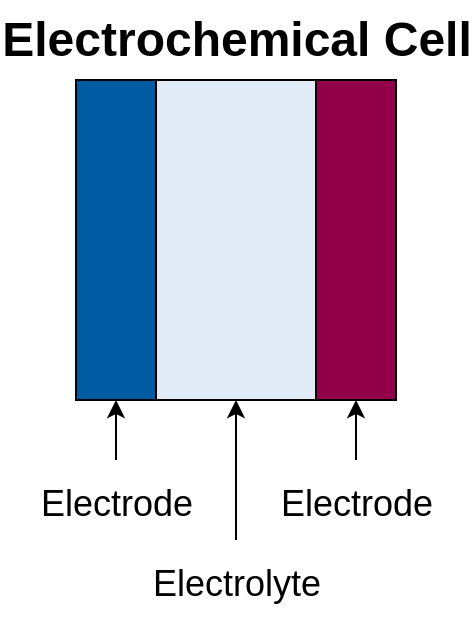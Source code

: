 <mxfile>
    <diagram id="5ydP_mNCoAJ0G2GhFtXP" name="Page-1">
        <mxGraphModel dx="869" dy="469" grid="1" gridSize="10" guides="1" tooltips="1" connect="1" arrows="1" fold="1" page="1" pageScale="1" pageWidth="850" pageHeight="1100" math="0" shadow="0">
            <root>
                <mxCell id="0"/>
                <mxCell id="1" parent="0"/>
                <mxCell id="2" value="" style="rounded=0;whiteSpace=wrap;html=1;fillColor=#005CA2;" vertex="1" parent="1">
                    <mxGeometry x="160" y="80" width="40" height="160" as="geometry"/>
                </mxCell>
                <mxCell id="3" value="" style="rounded=0;whiteSpace=wrap;html=1;fillColor=#E1EBf8;" vertex="1" parent="1">
                    <mxGeometry x="200" y="80" width="80" height="160" as="geometry"/>
                </mxCell>
                <mxCell id="4" value="" style="rounded=0;whiteSpace=wrap;html=1;fillColor=#920048;" vertex="1" parent="1">
                    <mxGeometry x="280" y="80" width="40" height="160" as="geometry"/>
                </mxCell>
                <mxCell id="8" style="edgeStyle=none;html=1;exitX=0.5;exitY=0;exitDx=0;exitDy=0;fontSize=18;" edge="1" parent="1" source="5" target="2">
                    <mxGeometry relative="1" as="geometry"/>
                </mxCell>
                <mxCell id="5" value="&lt;span style=&quot;font-weight: normal;&quot;&gt;&lt;font style=&quot;font-size: 18px;&quot;&gt;Electrode&lt;/font&gt;&lt;/span&gt;" style="text;strokeColor=none;fillColor=none;html=1;fontSize=24;fontStyle=1;verticalAlign=middle;align=center;" vertex="1" parent="1">
                    <mxGeometry x="130" y="270" width="100" height="40" as="geometry"/>
                </mxCell>
                <mxCell id="9" style="edgeStyle=none;html=1;exitX=0.5;exitY=0;exitDx=0;exitDy=0;entryX=0.5;entryY=1;entryDx=0;entryDy=0;fontSize=18;" edge="1" parent="1" source="6" target="4">
                    <mxGeometry relative="1" as="geometry"/>
                </mxCell>
                <mxCell id="6" value="&lt;span style=&quot;font-weight: normal;&quot;&gt;&lt;font style=&quot;font-size: 18px;&quot;&gt;Electrode&lt;/font&gt;&lt;/span&gt;" style="text;strokeColor=none;fillColor=none;html=1;fontSize=24;fontStyle=1;verticalAlign=middle;align=center;" vertex="1" parent="1">
                    <mxGeometry x="250" y="270" width="100" height="40" as="geometry"/>
                </mxCell>
                <mxCell id="10" style="edgeStyle=none;html=1;exitX=0.5;exitY=0;exitDx=0;exitDy=0;entryX=0.5;entryY=1;entryDx=0;entryDy=0;fontSize=18;" edge="1" parent="1" source="7" target="3">
                    <mxGeometry relative="1" as="geometry"/>
                </mxCell>
                <mxCell id="7" value="&lt;span style=&quot;font-weight: normal;&quot;&gt;&lt;font style=&quot;font-size: 18px;&quot;&gt;Electrolyte&lt;/font&gt;&lt;/span&gt;" style="text;strokeColor=none;fillColor=none;html=1;fontSize=24;fontStyle=1;verticalAlign=middle;align=center;" vertex="1" parent="1">
                    <mxGeometry x="190" y="310" width="100" height="40" as="geometry"/>
                </mxCell>
                <mxCell id="11" value="Electrochemical Cell" style="text;strokeColor=none;fillColor=none;html=1;fontSize=24;fontStyle=1;verticalAlign=middle;align=center;" vertex="1" parent="1">
                    <mxGeometry x="190" y="40" width="100" height="40" as="geometry"/>
                </mxCell>
            </root>
        </mxGraphModel>
    </diagram>
</mxfile>